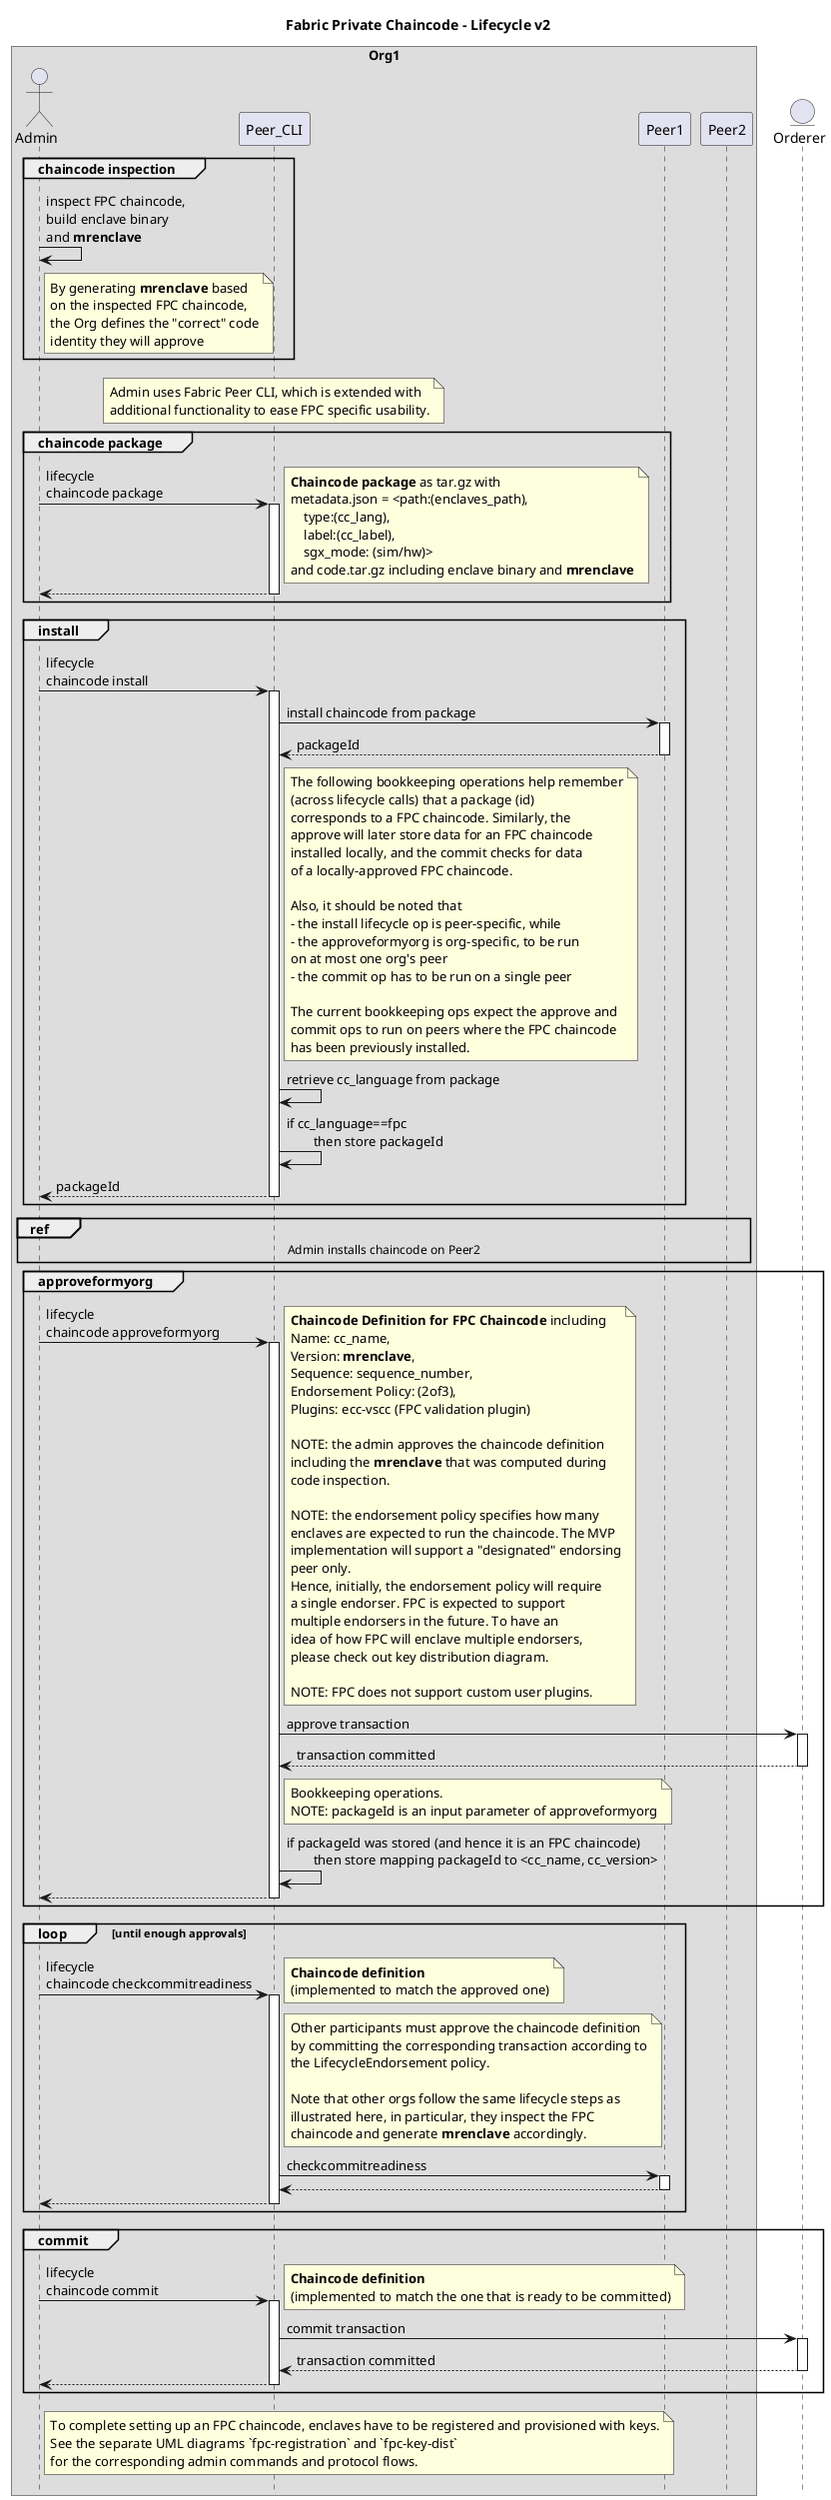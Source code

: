 /'
    Copyright 2020 Intel Corporation
    Copyright IBM Corp. All Rights Reserved.

    SPDX-License-Identifier: Apache-2.0
'/

@startuml

!pragma teoz true

hide footbox
title Foot Box removed

title Fabric Private Chaincode - Lifecycle v2

box "Org1"
actor Admin order 10
participant Peer_CLI order 15
participant Peer1 order 20
participant Peer2 order 40
end box

entity Orderer order 80

group chaincode inspection
    Admin -> Admin : inspect FPC chaincode,\nbuild enclave binary\nand **mrenclave**
    note right Admin
    By generating **mrenclave** based
    on the inspected FPC chaincode,
    the Org defines the "correct" code
    identity they will approve
    end note
end

note over Peer_CLI
    Admin uses Fabric Peer CLI, which is extended with
    additional functionality to ease FPC specific usability.
end note

group chaincode package
    Admin -> Peer_CLI++ : lifecycle\nchaincode package
    note right
    **Chaincode package** as tar.gz with
    metadata.json = <path:(enclaves_path),
        type:(cc_lang),
        label:(cc_label),
        sgx_mode: (sim/hw)>
    and code.tar.gz including enclave binary and **mrenclave**
    end note
return
end

group install
    Admin -> Peer_CLI++ : lifecycle\nchaincode install
    Peer_CLI -> Peer1++ : install chaincode from package
    return packageId

    note right Peer_CLI
    The following bookkeeping operations help remember
    (across lifecycle calls) that a package (id)
    corresponds to a FPC chaincode. Similarly, the
    approve will later store data for an FPC chaincode
    installed locally, and the commit checks for data
    of a locally-approved FPC chaincode.

    Also, it should be noted that
    - the install lifecycle op is peer-specific, while
    - the approveformyorg is org-specific, to be run
    on at most one org's peer
    - the commit op has to be run on a single peer

    The current bookkeeping ops expect the approve and
    commit ops to run on peers where the FPC chaincode
    has been previously installed.
    end note

    Peer_CLI -> Peer_CLI : retrieve cc_language from package
    Peer_CLI -> Peer_CLI : if cc_language==fpc\n\tthen store packageId
    return packageId
end

ref over Admin, Peer_CLI, Peer2
    Admin installs chaincode on Peer2
end

group approveformyorg
    Admin -> Peer_CLI++ : lifecycle\nchaincode approveformyorg
    note right
    **Chaincode Definition for FPC Chaincode** including
    Name: cc_name,
    Version: **mrenclave**,
    Sequence: sequence_number,
    Endorsement Policy: (2of3),
    Plugins: ecc-vscc (FPC validation plugin)

    NOTE: the admin approves the chaincode definition
    including the **mrenclave** that was computed during
    code inspection.

    NOTE: the endorsement policy specifies how many
    enclaves are expected to run the chaincode. The MVP
    implementation will support a "designated" endorsing
    peer only.
    Hence, initially, the endorsement policy will require
    a single endorser. FPC is expected to support
    multiple endorsers in the future. To have an
    idea of how FPC will enclave multiple endorsers,
    please check out key distribution diagram.

    NOTE: FPC does not support custom user plugins.
    end note

    Peer_CLI -> Orderer++ : approve transaction
    return transaction committed /' Peer1_CLI -> Orderer '/

    note right Peer_CLI
    Bookkeeping operations.
    NOTE: packageId is an input parameter of approveformyorg
    end note

    Peer_CLI -> Peer_CLI : if packageId was stored (and hence it is an FPC chaincode)\n\tthen store mapping packageId to <cc_name, cc_version>
    return
end

loop until enough approvals
	Admin -> Peer_CLI++ : lifecycle\nchaincode checkcommitreadiness
    note right
    **Chaincode definition**
    (implemented to match the approved one)
    end note

    note right Peer_CLI
    Other participants must approve the chaincode definition
    by committing the corresponding transaction according to
    the LifecycleEndorsement policy.

    Note that other orgs follow the same lifecycle steps as
    illustrated here, in particular, they inspect the FPC
    chaincode and generate **mrenclave** accordingly.
    end note

    Peer_CLI -> Peer1++ : checkcommitreadiness
    return
    return
end

group commit
    Admin -> Peer_CLI++ : lifecycle\nchaincode commit
    note right
    **Chaincode definition**
    (implemented to match the one that is ready to be committed)
    end note

    Peer_CLI -> Orderer++ : commit transaction
    return transaction committed
    return
end

note right Admin
    To complete setting up an FPC chaincode, enclaves have to be registered and provisioned with keys.
    See the separate UML diagrams `fpc-registration` and `fpc-key-dist`
    for the corresponding admin commands and protocol flows.
end note
@enduml
